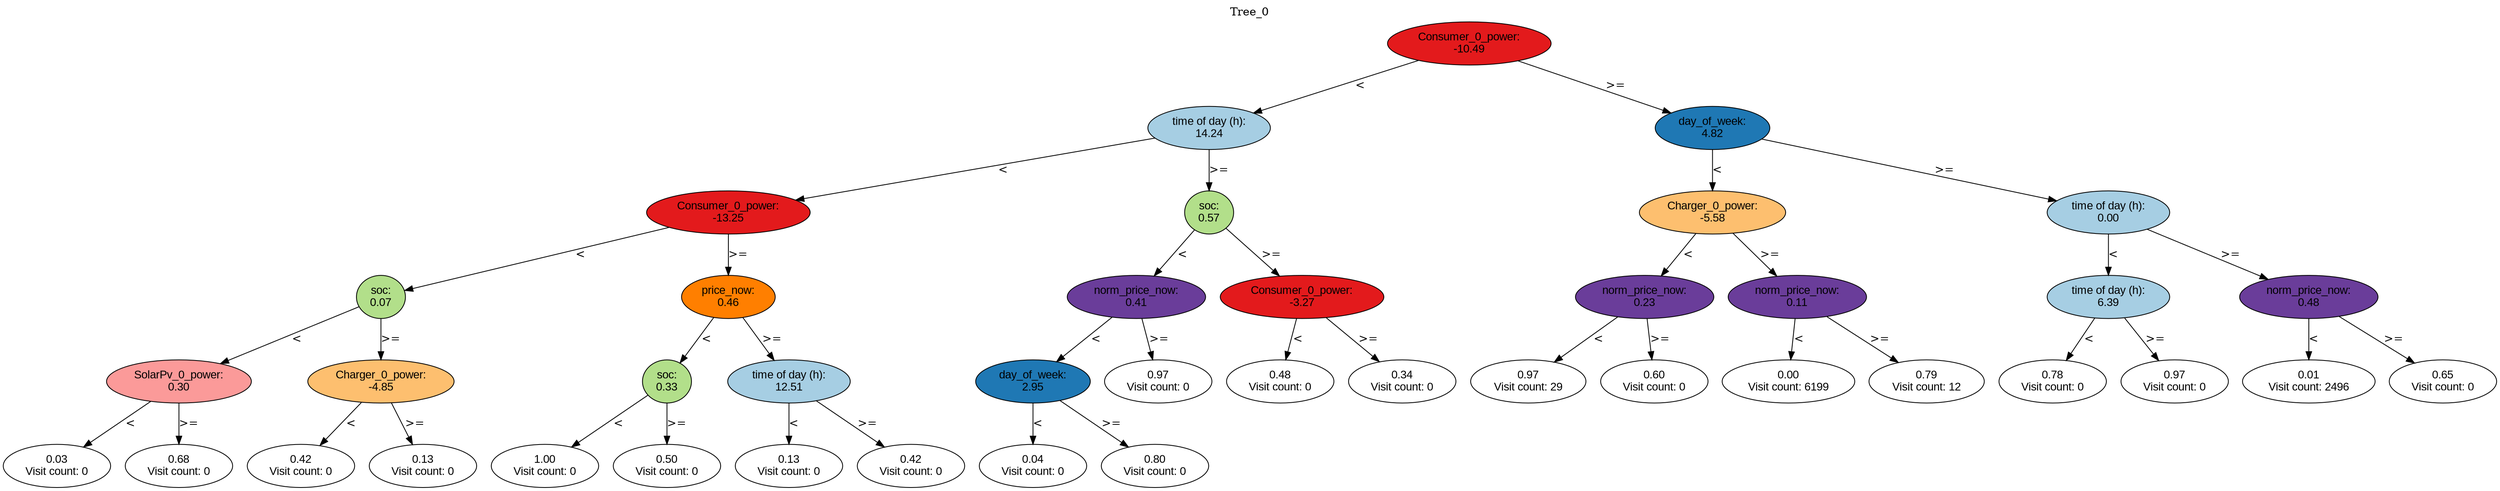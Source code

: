 digraph BST {
    node [fontname="Arial" style=filled colorscheme=paired12];
    0 [ label = "Consumer_0_power:
-10.49" fillcolor=6];
    1 [ label = "time of day (h):
14.24" fillcolor=1];
    2 [ label = "Consumer_0_power:
-13.25" fillcolor=6];
    3 [ label = "soc:
0.07" fillcolor=3];
    4 [ label = "SolarPv_0_power:
0.30" fillcolor=5];
    5 [ label = "0.03
Visit count: 0" fillcolor=white];
    6 [ label = "0.68
Visit count: 0" fillcolor=white];
    7 [ label = "Charger_0_power:
-4.85" fillcolor=7];
    8 [ label = "0.42
Visit count: 0" fillcolor=white];
    9 [ label = "0.13
Visit count: 0" fillcolor=white];
    10 [ label = "price_now:
0.46" fillcolor=8];
    11 [ label = "soc:
0.33" fillcolor=3];
    12 [ label = "1.00
Visit count: 0" fillcolor=white];
    13 [ label = "0.50
Visit count: 0" fillcolor=white];
    14 [ label = "time of day (h):
12.51" fillcolor=1];
    15 [ label = "0.13
Visit count: 0" fillcolor=white];
    16 [ label = "0.42
Visit count: 0" fillcolor=white];
    17 [ label = "soc:
0.57" fillcolor=3];
    18 [ label = "norm_price_now:
0.41" fillcolor=10];
    19 [ label = "day_of_week:
2.95" fillcolor=2];
    20 [ label = "0.04
Visit count: 0" fillcolor=white];
    21 [ label = "0.80
Visit count: 0" fillcolor=white];
    22 [ label = "0.97
Visit count: 0" fillcolor=white];
    23 [ label = "Consumer_0_power:
-3.27" fillcolor=6];
    24 [ label = "0.48
Visit count: 0" fillcolor=white];
    25 [ label = "0.34
Visit count: 0" fillcolor=white];
    26 [ label = "day_of_week:
4.82" fillcolor=2];
    27 [ label = "Charger_0_power:
-5.58" fillcolor=7];
    28 [ label = "norm_price_now:
0.23" fillcolor=10];
    29 [ label = "0.97
Visit count: 29" fillcolor=white];
    30 [ label = "0.60
Visit count: 0" fillcolor=white];
    31 [ label = "norm_price_now:
0.11" fillcolor=10];
    32 [ label = "0.00
Visit count: 6199" fillcolor=white];
    33 [ label = "0.79
Visit count: 12" fillcolor=white];
    34 [ label = "time of day (h):
0.00" fillcolor=1];
    35 [ label = "time of day (h):
6.39" fillcolor=1];
    36 [ label = "0.78
Visit count: 0" fillcolor=white];
    37 [ label = "0.97
Visit count: 0" fillcolor=white];
    38 [ label = "norm_price_now:
0.48" fillcolor=10];
    39 [ label = "0.01
Visit count: 2496" fillcolor=white];
    40 [ label = "0.65
Visit count: 0" fillcolor=white];

    0  -> 1[ label = "<"];
    0  -> 26[ label = ">="];
    1  -> 2[ label = "<"];
    1  -> 17[ label = ">="];
    2  -> 3[ label = "<"];
    2  -> 10[ label = ">="];
    3  -> 4[ label = "<"];
    3  -> 7[ label = ">="];
    4  -> 5[ label = "<"];
    4  -> 6[ label = ">="];
    7  -> 8[ label = "<"];
    7  -> 9[ label = ">="];
    10  -> 11[ label = "<"];
    10  -> 14[ label = ">="];
    11  -> 12[ label = "<"];
    11  -> 13[ label = ">="];
    14  -> 15[ label = "<"];
    14  -> 16[ label = ">="];
    17  -> 18[ label = "<"];
    17  -> 23[ label = ">="];
    18  -> 19[ label = "<"];
    18  -> 22[ label = ">="];
    19  -> 20[ label = "<"];
    19  -> 21[ label = ">="];
    23  -> 24[ label = "<"];
    23  -> 25[ label = ">="];
    26  -> 27[ label = "<"];
    26  -> 34[ label = ">="];
    27  -> 28[ label = "<"];
    27  -> 31[ label = ">="];
    28  -> 29[ label = "<"];
    28  -> 30[ label = ">="];
    31  -> 32[ label = "<"];
    31  -> 33[ label = ">="];
    34  -> 35[ label = "<"];
    34  -> 38[ label = ">="];
    35  -> 36[ label = "<"];
    35  -> 37[ label = ">="];
    38  -> 39[ label = "<"];
    38  -> 40[ label = ">="];

    labelloc="t";
    label="Tree_0";
}